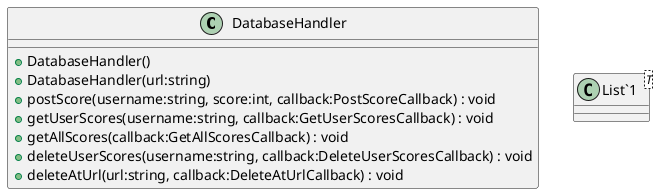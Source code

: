 @startuml
class DatabaseHandler {
    + DatabaseHandler()
    + DatabaseHandler(url:string)
    + postScore(username:string, score:int, callback:PostScoreCallback) : void
    + getUserScores(username:string, callback:GetUserScoresCallback) : void
    + getAllScores(callback:GetAllScoresCallback) : void
    + deleteUserScores(username:string, callback:DeleteUserScoresCallback) : void
    + deleteAtUrl(url:string, callback:DeleteAtUrlCallback) : void
}
class "List`1"<T> {
}
@enduml
